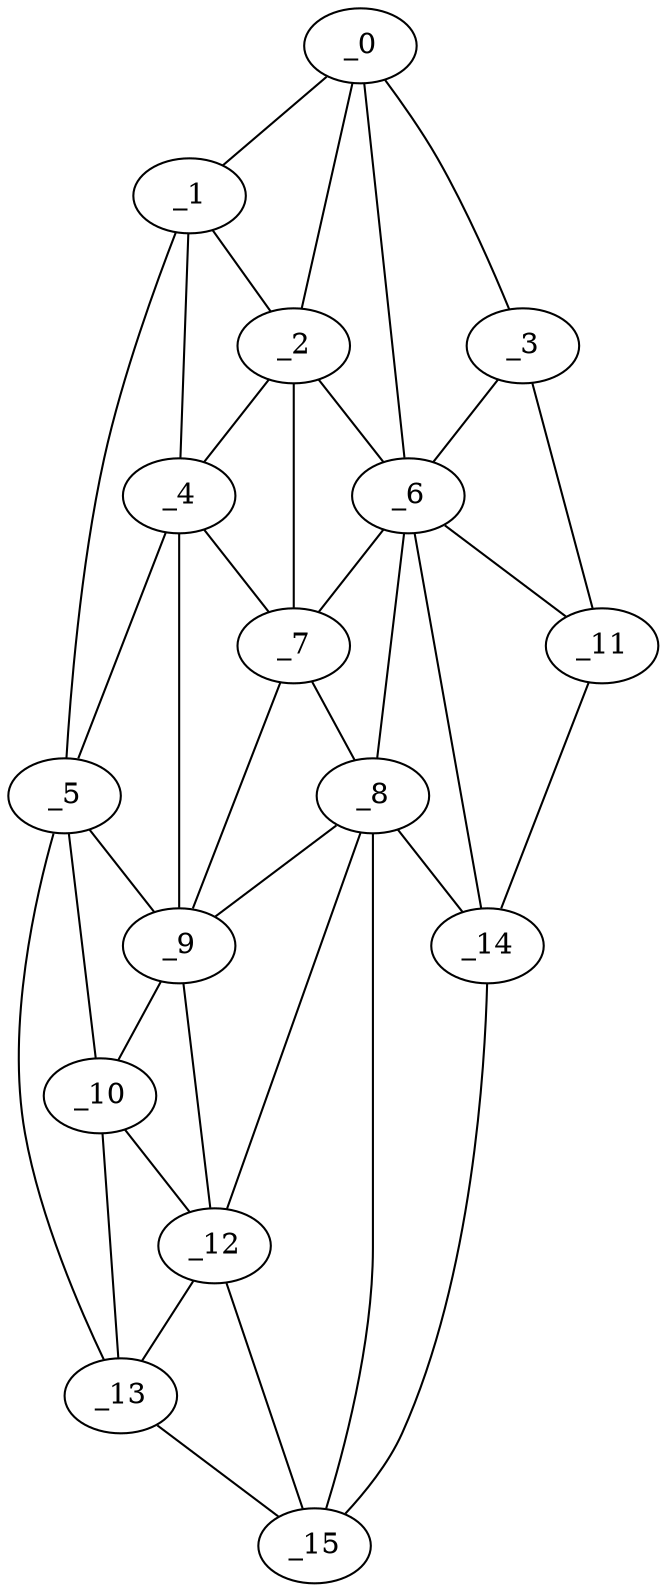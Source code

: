 graph "obj5__170.gxl" {
	_0	 [x=37,
		y=59];
	_1	 [x=39,
		y=108];
	_0 -- _1	 [valence=1];
	_2	 [x=40,
		y=84];
	_0 -- _2	 [valence=1];
	_3	 [x=43,
		y=27];
	_0 -- _3	 [valence=1];
	_6	 [x=67,
		y=66];
	_0 -- _6	 [valence=2];
	_1 -- _2	 [valence=2];
	_4	 [x=44,
		y=96];
	_1 -- _4	 [valence=2];
	_5	 [x=45,
		y=112];
	_1 -- _5	 [valence=1];
	_2 -- _4	 [valence=2];
	_2 -- _6	 [valence=2];
	_7	 [x=69,
		y=70];
	_2 -- _7	 [valence=2];
	_3 -- _6	 [valence=1];
	_11	 [x=89,
		y=27];
	_3 -- _11	 [valence=1];
	_4 -- _5	 [valence=1];
	_4 -- _7	 [valence=2];
	_9	 [x=81,
		y=98];
	_4 -- _9	 [valence=2];
	_5 -- _9	 [valence=2];
	_10	 [x=82,
		y=108];
	_5 -- _10	 [valence=1];
	_13	 [x=92,
		y=112];
	_5 -- _13	 [valence=1];
	_6 -- _7	 [valence=1];
	_8	 [x=79,
		y=66];
	_6 -- _8	 [valence=2];
	_6 -- _11	 [valence=2];
	_14	 [x=94,
		y=48];
	_6 -- _14	 [valence=1];
	_7 -- _8	 [valence=2];
	_7 -- _9	 [valence=2];
	_8 -- _9	 [valence=2];
	_12	 [x=91,
		y=95];
	_8 -- _12	 [valence=2];
	_8 -- _14	 [valence=2];
	_15	 [x=94,
		y=59];
	_8 -- _15	 [valence=2];
	_9 -- _10	 [valence=2];
	_9 -- _12	 [valence=2];
	_10 -- _12	 [valence=1];
	_10 -- _13	 [valence=2];
	_11 -- _14	 [valence=1];
	_12 -- _13	 [valence=2];
	_12 -- _15	 [valence=2];
	_13 -- _15	 [valence=1];
	_14 -- _15	 [valence=1];
}
